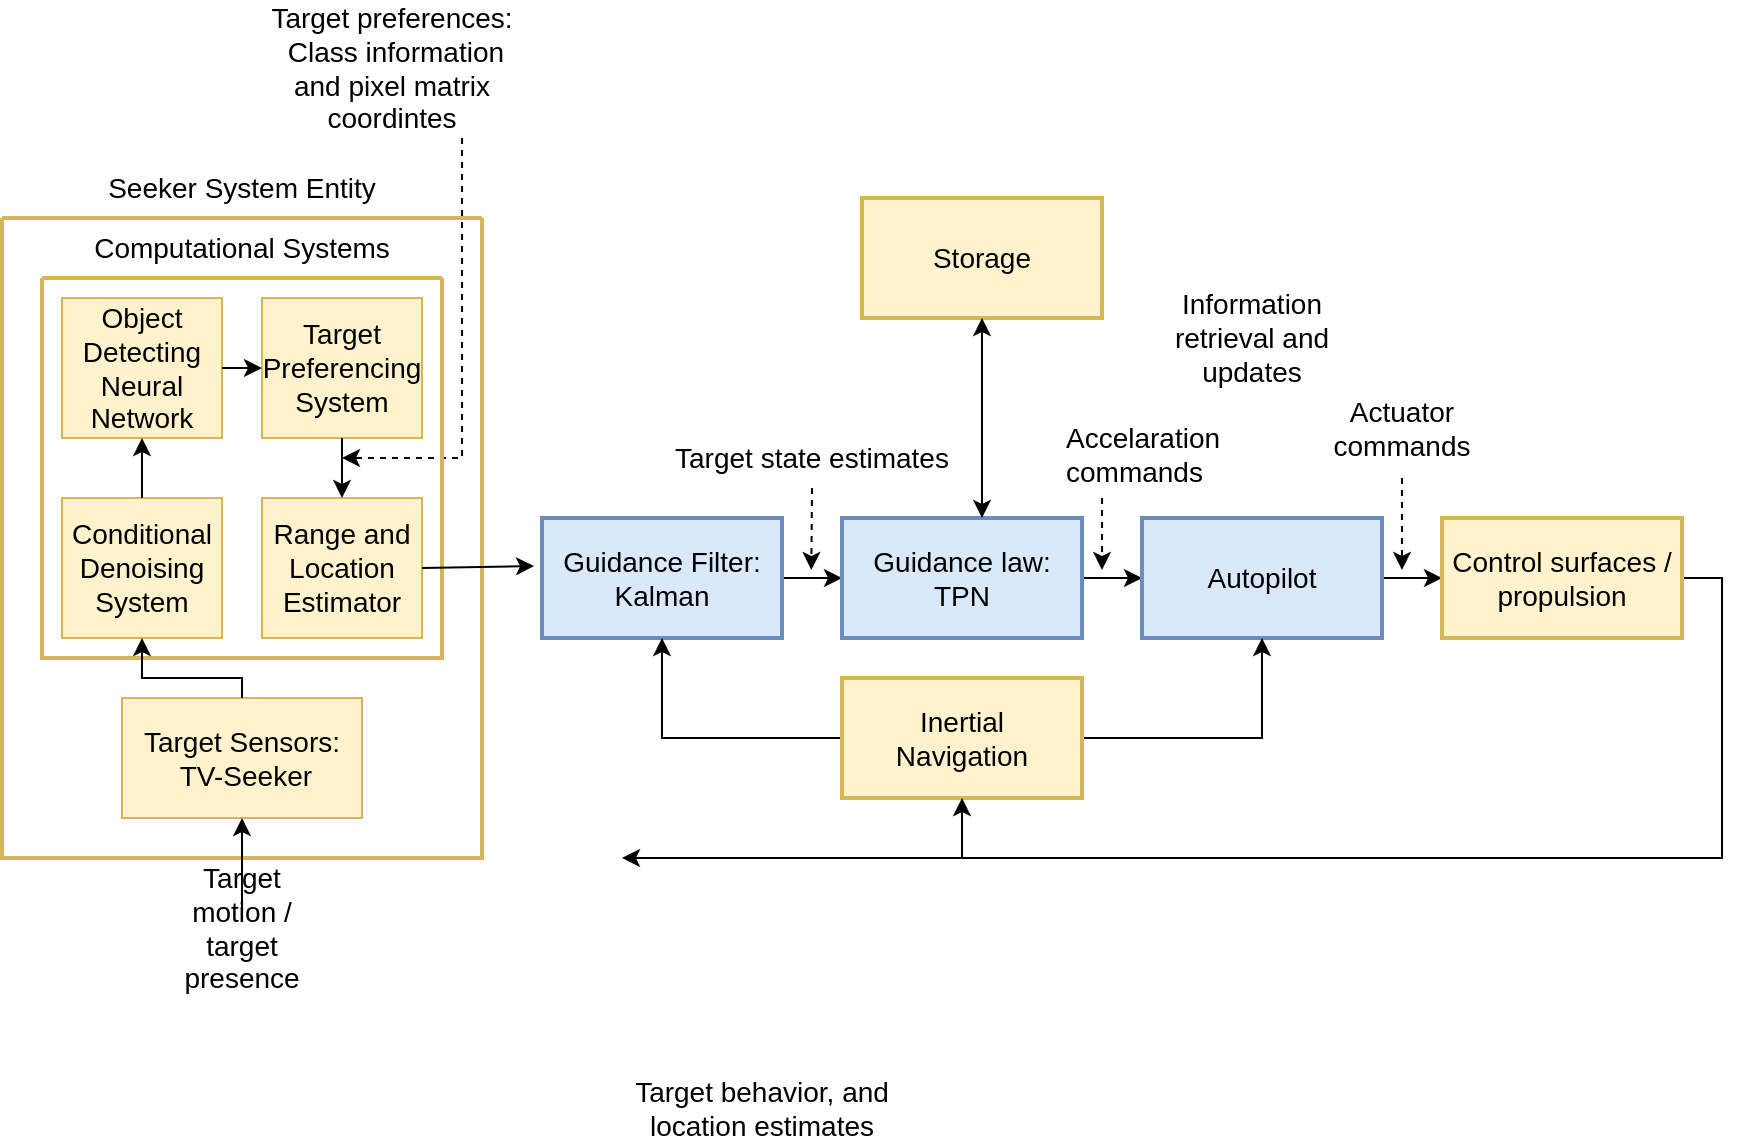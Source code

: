 <mxfile version="24.7.14">
  <diagram name="Page-1" id="WpA0GOzad-FoQttKE3py">
    <mxGraphModel dx="2218" dy="1890" grid="1" gridSize="10" guides="1" tooltips="1" connect="1" arrows="1" fold="1" page="1" pageScale="1" pageWidth="850" pageHeight="1100" math="0" shadow="0">
      <root>
        <mxCell id="0" />
        <mxCell id="1" parent="0" />
        <mxCell id="54Sqg8tzMFon0Dzdc4sl-9" value="&lt;div style=&quot;font-size: 13px;&quot;&gt;&lt;font style=&quot;font-size: 14px;&quot;&gt;Target preferences:&lt;/font&gt;&lt;/div&gt;&lt;div&gt;&lt;font style=&quot;font-size: 14px;&quot;&gt;&amp;nbsp;Class information and pixel matrix coordintes&lt;br&gt;&lt;/font&gt;&lt;/div&gt;" style="text;html=1;align=center;verticalAlign=middle;whiteSpace=wrap;rounded=0;" parent="1" vertex="1">
          <mxGeometry x="110" y="-40" width="130" height="30" as="geometry" />
        </mxCell>
        <mxCell id="54Sqg8tzMFon0Dzdc4sl-10" value="&lt;font style=&quot;font-size: 14px;&quot;&gt;Target state estimates&lt;br&gt;&lt;/font&gt;" style="text;html=1;align=center;verticalAlign=middle;whiteSpace=wrap;rounded=0;" parent="1" vertex="1">
          <mxGeometry x="310" y="155" width="150" height="30" as="geometry" />
        </mxCell>
        <mxCell id="54Sqg8tzMFon0Dzdc4sl-14" value="&lt;font style=&quot;font-size: 14px;&quot;&gt;Actuator commands&lt;br&gt;&lt;/font&gt;" style="text;html=1;align=center;verticalAlign=middle;whiteSpace=wrap;rounded=0;" parent="1" vertex="1">
          <mxGeometry x="650" y="140" width="60" height="30" as="geometry" />
        </mxCell>
        <mxCell id="54Sqg8tzMFon0Dzdc4sl-29" value="" style="edgeStyle=orthogonalEdgeStyle;rounded=0;orthogonalLoop=1;jettySize=auto;html=1;" parent="1" source="54Sqg8tzMFon0Dzdc4sl-22" target="54Sqg8tzMFon0Dzdc4sl-23" edge="1">
          <mxGeometry relative="1" as="geometry" />
        </mxCell>
        <mxCell id="54Sqg8tzMFon0Dzdc4sl-22" value="&lt;div style=&quot;font-size: 14px;&quot;&gt;&lt;font style=&quot;font-size: 14px;&quot;&gt;Guidance Filter: &lt;font style=&quot;font-size: 14px;&quot;&gt;Kalman&lt;/font&gt;&lt;br&gt;&lt;/font&gt;&lt;/div&gt;" style="rounded=0;whiteSpace=wrap;html=1;fillColor=#dae8fc;strokeColor=#6c8ebf;strokeWidth=2;" parent="1" vertex="1">
          <mxGeometry x="250" y="200" width="120" height="60" as="geometry" />
        </mxCell>
        <mxCell id="54Sqg8tzMFon0Dzdc4sl-30" value="" style="edgeStyle=orthogonalEdgeStyle;rounded=0;orthogonalLoop=1;jettySize=auto;html=1;" parent="1" source="54Sqg8tzMFon0Dzdc4sl-23" target="54Sqg8tzMFon0Dzdc4sl-24" edge="1">
          <mxGeometry relative="1" as="geometry" />
        </mxCell>
        <mxCell id="54Sqg8tzMFon0Dzdc4sl-23" value="&lt;div&gt;&lt;font style=&quot;font-size: 14px;&quot;&gt;Guidance law:&lt;/font&gt;&lt;/div&gt;&lt;div&gt;&lt;font style=&quot;font-size: 14px;&quot;&gt;TPN&lt;/font&gt;&lt;/div&gt;" style="rounded=0;whiteSpace=wrap;html=1;fillColor=#dae8fc;strokeColor=#6c8ebf;strokeWidth=2;" parent="1" vertex="1">
          <mxGeometry x="400" y="200" width="120" height="60" as="geometry" />
        </mxCell>
        <mxCell id="54Sqg8tzMFon0Dzdc4sl-31" value="" style="edgeStyle=orthogonalEdgeStyle;rounded=0;orthogonalLoop=1;jettySize=auto;html=1;" parent="1" source="54Sqg8tzMFon0Dzdc4sl-24" target="54Sqg8tzMFon0Dzdc4sl-27" edge="1">
          <mxGeometry relative="1" as="geometry" />
        </mxCell>
        <mxCell id="54Sqg8tzMFon0Dzdc4sl-24" value="&lt;font style=&quot;font-size: 14px;&quot;&gt;Autopilot&lt;/font&gt;" style="rounded=0;whiteSpace=wrap;html=1;fillColor=#dae8fc;strokeColor=#6c8ebf;strokeWidth=2;" parent="1" vertex="1">
          <mxGeometry x="550" y="200" width="120" height="60" as="geometry" />
        </mxCell>
        <mxCell id="54Sqg8tzMFon0Dzdc4sl-32" style="edgeStyle=orthogonalEdgeStyle;rounded=0;orthogonalLoop=1;jettySize=auto;html=1;entryX=0.5;entryY=1;entryDx=0;entryDy=0;" parent="1" source="54Sqg8tzMFon0Dzdc4sl-26" target="54Sqg8tzMFon0Dzdc4sl-24" edge="1">
          <mxGeometry relative="1" as="geometry" />
        </mxCell>
        <mxCell id="54Sqg8tzMFon0Dzdc4sl-33" style="edgeStyle=orthogonalEdgeStyle;rounded=0;orthogonalLoop=1;jettySize=auto;html=1;entryX=0.5;entryY=1;entryDx=0;entryDy=0;" parent="1" source="54Sqg8tzMFon0Dzdc4sl-26" target="54Sqg8tzMFon0Dzdc4sl-22" edge="1">
          <mxGeometry relative="1" as="geometry" />
        </mxCell>
        <mxCell id="54Sqg8tzMFon0Dzdc4sl-26" value="&lt;div&gt;&lt;font style=&quot;font-size: 14px;&quot;&gt;Inertial&lt;/font&gt;&lt;/div&gt;&lt;div&gt;&lt;font style=&quot;font-size: 14px;&quot;&gt;Navigation&lt;/font&gt;&lt;/div&gt;" style="rounded=0;whiteSpace=wrap;html=1;fillColor=#fff2cc;strokeColor=#d6b656;strokeWidth=2;" parent="1" vertex="1">
          <mxGeometry x="400" y="280" width="120" height="60" as="geometry" />
        </mxCell>
        <mxCell id="54Sqg8tzMFon0Dzdc4sl-34" style="edgeStyle=orthogonalEdgeStyle;rounded=0;orthogonalLoop=1;jettySize=auto;html=1;" parent="1" source="54Sqg8tzMFon0Dzdc4sl-27" edge="1">
          <mxGeometry relative="1" as="geometry">
            <mxPoint x="290" y="370" as="targetPoint" />
            <Array as="points">
              <mxPoint x="840" y="230" />
              <mxPoint x="840" y="370" />
            </Array>
          </mxGeometry>
        </mxCell>
        <mxCell id="54Sqg8tzMFon0Dzdc4sl-27" value="&lt;font style=&quot;font-size: 14px;&quot;&gt;Control surfaces / propulsion&lt;br&gt;&lt;/font&gt;" style="rounded=0;whiteSpace=wrap;html=1;fillColor=#fff2cc;strokeColor=#d6b656;strokeWidth=2;" parent="1" vertex="1">
          <mxGeometry x="700" y="200" width="120" height="60" as="geometry" />
        </mxCell>
        <mxCell id="54Sqg8tzMFon0Dzdc4sl-35" value="" style="endArrow=classic;html=1;rounded=0;entryX=0.5;entryY=1;entryDx=0;entryDy=0;" parent="1" target="54Sqg8tzMFon0Dzdc4sl-26" edge="1">
          <mxGeometry width="50" height="50" relative="1" as="geometry">
            <mxPoint x="460" y="370" as="sourcePoint" />
            <mxPoint x="530" y="440" as="targetPoint" />
          </mxGeometry>
        </mxCell>
        <mxCell id="54Sqg8tzMFon0Dzdc4sl-40" value="" style="html=1;labelBackgroundColor=#ffffff;startArrow=none;startFill=0;startSize=6;endArrow=classic;endFill=1;endSize=6;jettySize=auto;orthogonalLoop=1;strokeWidth=1;dashed=1;fontSize=14;rounded=0;exitX=0.5;exitY=1;exitDx=0;exitDy=0;" parent="1" source="54Sqg8tzMFon0Dzdc4sl-10" edge="1">
          <mxGeometry width="60" height="60" relative="1" as="geometry">
            <mxPoint x="385" y="140" as="sourcePoint" />
            <mxPoint x="384.66" y="226" as="targetPoint" />
          </mxGeometry>
        </mxCell>
        <mxCell id="54Sqg8tzMFon0Dzdc4sl-41" value="" style="html=1;labelBackgroundColor=#ffffff;startArrow=none;startFill=0;startSize=6;endArrow=classic;endFill=1;endSize=6;jettySize=auto;orthogonalLoop=1;strokeWidth=1;dashed=1;fontSize=14;rounded=0;" parent="1" edge="1">
          <mxGeometry width="60" height="60" relative="1" as="geometry">
            <mxPoint x="530" y="190" as="sourcePoint" />
            <mxPoint x="530" y="226" as="targetPoint" />
          </mxGeometry>
        </mxCell>
        <mxCell id="54Sqg8tzMFon0Dzdc4sl-43" value="" style="html=1;labelBackgroundColor=#ffffff;startArrow=none;startFill=0;startSize=6;endArrow=classic;endFill=1;endSize=6;jettySize=auto;orthogonalLoop=1;strokeWidth=1;dashed=1;fontSize=14;rounded=0;" parent="1" edge="1">
          <mxGeometry width="60" height="60" relative="1" as="geometry">
            <mxPoint x="680" y="180" as="sourcePoint" />
            <mxPoint x="680" y="226" as="targetPoint" />
          </mxGeometry>
        </mxCell>
        <mxCell id="54Sqg8tzMFon0Dzdc4sl-44" value="&lt;div&gt;&lt;font style=&quot;font-size: 14px;&quot;&gt;Accelaration&lt;/font&gt;&lt;/div&gt;&lt;div&gt;&lt;font style=&quot;font-size: 14px;&quot;&gt;commands&lt;/font&gt;&lt;/div&gt;" style="text;whiteSpace=wrap;html=1;" parent="1" vertex="1">
          <mxGeometry x="510" y="145" width="160" height="40" as="geometry" />
        </mxCell>
        <mxCell id="54Sqg8tzMFon0Dzdc4sl-56" value="" style="html=1;labelBackgroundColor=#ffffff;startArrow=none;startFill=0;startSize=6;endArrow=classic;endFill=1;endSize=6;jettySize=auto;orthogonalLoop=1;strokeWidth=1;dashed=1;fontSize=14;rounded=0;" parent="1" edge="1">
          <mxGeometry width="60" height="60" relative="1" as="geometry">
            <mxPoint x="210" y="10" as="sourcePoint" />
            <mxPoint x="150" y="170" as="targetPoint" />
            <Array as="points">
              <mxPoint x="210" y="170" />
            </Array>
          </mxGeometry>
        </mxCell>
        <mxCell id="PKmfZwK_7ZfOv0ya9gpD-3" value="&lt;font style=&quot;font-size: 14px;&quot;&gt;Storage&lt;br&gt;&lt;/font&gt;" style="rounded=0;whiteSpace=wrap;html=1;fillColor=#fff2cc;strokeColor=#d6b656;strokeWidth=2;" parent="1" vertex="1">
          <mxGeometry x="410" y="40" width="120" height="60" as="geometry" />
        </mxCell>
        <mxCell id="PKmfZwK_7ZfOv0ya9gpD-4" value="" style="endArrow=classic;startArrow=classic;html=1;rounded=0;" parent="1" edge="1">
          <mxGeometry width="50" height="50" relative="1" as="geometry">
            <mxPoint x="470" y="200" as="sourcePoint" />
            <mxPoint x="470" y="100" as="targetPoint" />
          </mxGeometry>
        </mxCell>
        <mxCell id="PKmfZwK_7ZfOv0ya9gpD-7" value="&lt;font style=&quot;font-size: 14px;&quot;&gt;Information retrieval and updates&lt;/font&gt;" style="text;html=1;align=center;verticalAlign=middle;whiteSpace=wrap;rounded=0;" parent="1" vertex="1">
          <mxGeometry x="550" y="90" width="110" height="40" as="geometry" />
        </mxCell>
        <mxCell id="ExMykXHlMgDT4OGUS_yV-2" value="&lt;font style=&quot;font-size: 14px;&quot;&gt;Seeker System Entity&lt;/font&gt;" style="text;html=1;align=center;verticalAlign=middle;whiteSpace=wrap;rounded=0;" parent="1" vertex="1">
          <mxGeometry x="20" y="20" width="160" height="30" as="geometry" />
        </mxCell>
        <mxCell id="ExMykXHlMgDT4OGUS_yV-17" value="" style="swimlane;startSize=0;strokeColor=#D6B656;fillColor=#FFF2CC;strokeWidth=2;" parent="1" vertex="1">
          <mxGeometry x="-20" y="50" width="240" height="320" as="geometry" />
        </mxCell>
        <mxCell id="54Sqg8tzMFon0Dzdc4sl-21" value="&lt;div&gt;&lt;font style=&quot;font-size: 14px;&quot;&gt;Target Sensors:&lt;/font&gt;&lt;/div&gt;&lt;div&gt;&lt;font style=&quot;font-size: 14px;&quot;&gt;&amp;nbsp;TV-Seeker&lt;br&gt;&lt;/font&gt;&lt;/div&gt;" style="rounded=0;whiteSpace=wrap;html=1;fillColor=#fff2cc;strokeColor=#d6b656;" parent="ExMykXHlMgDT4OGUS_yV-17" vertex="1">
          <mxGeometry x="60" y="240" width="120" height="60" as="geometry" />
        </mxCell>
        <mxCell id="PKmfZwK_7ZfOv0ya9gpD-1" value="" style="swimlane;startSize=0;strokeColor=#D6B656;fillColor=#FFF2CC;strokeWidth=2;" parent="ExMykXHlMgDT4OGUS_yV-17" vertex="1">
          <mxGeometry x="20" y="30" width="200" height="190" as="geometry" />
        </mxCell>
        <mxCell id="7CnAxa_aO4q5RgfNxw4t-10" value="&lt;font style=&quot;font-size: 14px;&quot;&gt;Conditional Denoising System&lt;/font&gt;" style="rounded=0;whiteSpace=wrap;html=1;fillColor=#fff2cc;strokeColor=#d6b656;" parent="PKmfZwK_7ZfOv0ya9gpD-1" vertex="1">
          <mxGeometry x="10" y="110" width="80" height="70" as="geometry" />
        </mxCell>
        <mxCell id="7CnAxa_aO4q5RgfNxw4t-11" value="&lt;font style=&quot;font-size: 14px;&quot;&gt;Target Preferencing System&lt;/font&gt;" style="rounded=0;whiteSpace=wrap;html=1;fillColor=#fff2cc;strokeColor=#d6b656;" parent="PKmfZwK_7ZfOv0ya9gpD-1" vertex="1">
          <mxGeometry x="110" y="10" width="80" height="70" as="geometry" />
        </mxCell>
        <mxCell id="7CnAxa_aO4q5RgfNxw4t-12" value="&lt;div style=&quot;font-size: 14px;&quot;&gt;&lt;font style=&quot;font-size: 14px;&quot;&gt;Range and Location&lt;/font&gt;&lt;/div&gt;&lt;div style=&quot;font-size: 14px;&quot;&gt;&lt;font style=&quot;font-size: 14px;&quot;&gt;&lt;font style=&quot;font-size: 14px;&quot;&gt;Estimator&lt;/font&gt;&lt;br&gt;&lt;/font&gt;&lt;/div&gt;" style="rounded=0;whiteSpace=wrap;html=1;fillColor=#fff2cc;strokeColor=#d6b656;" parent="PKmfZwK_7ZfOv0ya9gpD-1" vertex="1">
          <mxGeometry x="110" y="110" width="80" height="70" as="geometry" />
        </mxCell>
        <mxCell id="7CnAxa_aO4q5RgfNxw4t-9" value="&lt;font style=&quot;font-size: 14px;&quot;&gt;Object Detecting Neural Network&lt;/font&gt;" style="rounded=0;whiteSpace=wrap;html=1;fillColor=#fff2cc;strokeColor=#d6b656;" parent="PKmfZwK_7ZfOv0ya9gpD-1" vertex="1">
          <mxGeometry x="10" y="10" width="80" height="70" as="geometry" />
        </mxCell>
        <mxCell id="7CnAxa_aO4q5RgfNxw4t-15" value="" style="endArrow=classic;html=1;rounded=0;entryX=0.5;entryY=1;entryDx=0;entryDy=0;exitX=0.5;exitY=0;exitDx=0;exitDy=0;" parent="PKmfZwK_7ZfOv0ya9gpD-1" source="7CnAxa_aO4q5RgfNxw4t-10" target="7CnAxa_aO4q5RgfNxw4t-9" edge="1">
          <mxGeometry width="50" height="50" relative="1" as="geometry">
            <mxPoint x="-90" y="200" as="sourcePoint" />
            <mxPoint x="-40" y="150" as="targetPoint" />
          </mxGeometry>
        </mxCell>
        <mxCell id="7CnAxa_aO4q5RgfNxw4t-16" value="" style="endArrow=classic;html=1;rounded=0;entryX=0;entryY=0.5;entryDx=0;entryDy=0;exitX=1;exitY=0.5;exitDx=0;exitDy=0;" parent="PKmfZwK_7ZfOv0ya9gpD-1" source="7CnAxa_aO4q5RgfNxw4t-9" target="7CnAxa_aO4q5RgfNxw4t-11" edge="1">
          <mxGeometry width="50" height="50" relative="1" as="geometry">
            <mxPoint x="-130" y="115" as="sourcePoint" />
            <mxPoint x="-80" y="65" as="targetPoint" />
          </mxGeometry>
        </mxCell>
        <mxCell id="7CnAxa_aO4q5RgfNxw4t-17" value="" style="endArrow=classic;html=1;rounded=0;exitX=0.5;exitY=1;exitDx=0;exitDy=0;entryX=0.5;entryY=0;entryDx=0;entryDy=0;" parent="PKmfZwK_7ZfOv0ya9gpD-1" source="7CnAxa_aO4q5RgfNxw4t-11" target="7CnAxa_aO4q5RgfNxw4t-12" edge="1">
          <mxGeometry width="50" height="50" relative="1" as="geometry">
            <mxPoint x="310" y="230" as="sourcePoint" />
            <mxPoint x="360" y="180" as="targetPoint" />
          </mxGeometry>
        </mxCell>
        <mxCell id="ExMykXHlMgDT4OGUS_yV-5" value="&lt;font style=&quot;font-size: 14px;&quot;&gt;Computational Systems&lt;/font&gt;" style="text;html=1;align=center;verticalAlign=middle;whiteSpace=wrap;rounded=0;" parent="ExMykXHlMgDT4OGUS_yV-17" vertex="1">
          <mxGeometry x="40" width="160" height="30" as="geometry" />
        </mxCell>
        <mxCell id="7CnAxa_aO4q5RgfNxw4t-14" value="" style="endArrow=classic;html=1;rounded=0;entryX=0.5;entryY=1;entryDx=0;entryDy=0;exitX=0.5;exitY=0;exitDx=0;exitDy=0;" parent="ExMykXHlMgDT4OGUS_yV-17" source="54Sqg8tzMFon0Dzdc4sl-21" target="7CnAxa_aO4q5RgfNxw4t-10" edge="1">
          <mxGeometry width="50" height="50" relative="1" as="geometry">
            <mxPoint x="-10" y="280" as="sourcePoint" />
            <mxPoint x="40" y="230" as="targetPoint" />
            <Array as="points">
              <mxPoint x="120" y="230" />
              <mxPoint x="70" y="230" />
            </Array>
          </mxGeometry>
        </mxCell>
        <mxCell id="ExMykXHlMgDT4OGUS_yV-19" value="&lt;font style=&quot;font-size: 14px;&quot;&gt;Target motion / target presence&lt;br&gt;&lt;/font&gt;" style="text;html=1;align=center;verticalAlign=middle;whiteSpace=wrap;rounded=0;" parent="1" vertex="1">
          <mxGeometry x="70" y="400" width="60" height="10" as="geometry" />
        </mxCell>
        <mxCell id="ExMykXHlMgDT4OGUS_yV-20" value="" style="endArrow=classic;html=1;rounded=0;entryX=0.5;entryY=1;entryDx=0;entryDy=0;" parent="1" target="54Sqg8tzMFon0Dzdc4sl-21" edge="1" source="ExMykXHlMgDT4OGUS_yV-19">
          <mxGeometry width="50" height="50" relative="1" as="geometry">
            <mxPoint x="100" y="360" as="sourcePoint" />
            <mxPoint x="-90" y="325" as="targetPoint" />
          </mxGeometry>
        </mxCell>
        <mxCell id="7CnAxa_aO4q5RgfNxw4t-18" value="" style="endArrow=classic;html=1;rounded=0;exitX=1;exitY=0.5;exitDx=0;exitDy=0;entryX=-0.033;entryY=0.4;entryDx=0;entryDy=0;entryPerimeter=0;" parent="1" source="7CnAxa_aO4q5RgfNxw4t-12" edge="1" target="54Sqg8tzMFon0Dzdc4sl-22">
          <mxGeometry width="50" height="50" relative="1" as="geometry">
            <mxPoint x="200" y="260" as="sourcePoint" />
            <mxPoint x="240" y="224" as="targetPoint" />
          </mxGeometry>
        </mxCell>
        <mxCell id="7CnAxa_aO4q5RgfNxw4t-19" value="&lt;font style=&quot;font-size: 14px;&quot;&gt;Target behavior, and location estimates&lt;br&gt;&lt;/font&gt;" style="text;html=1;align=center;verticalAlign=middle;whiteSpace=wrap;rounded=0;" parent="1" vertex="1">
          <mxGeometry x="295" y="480" width="130" height="30" as="geometry" />
        </mxCell>
        <mxCell id="7CnAxa_aO4q5RgfNxw4t-23" style="edgeStyle=orthogonalEdgeStyle;rounded=0;orthogonalLoop=1;jettySize=auto;html=1;exitX=0.5;exitY=1;exitDx=0;exitDy=0;" parent="1" source="ExMykXHlMgDT4OGUS_yV-19" target="ExMykXHlMgDT4OGUS_yV-19" edge="1">
          <mxGeometry relative="1" as="geometry" />
        </mxCell>
        <mxCell id="ZzlZUPSb_2AQOhLsjF2_-3" style="edgeStyle=orthogonalEdgeStyle;rounded=0;orthogonalLoop=1;jettySize=auto;html=1;exitX=0.5;exitY=1;exitDx=0;exitDy=0;" edge="1" parent="1" source="ExMykXHlMgDT4OGUS_yV-19" target="ExMykXHlMgDT4OGUS_yV-19">
          <mxGeometry relative="1" as="geometry" />
        </mxCell>
      </root>
    </mxGraphModel>
  </diagram>
</mxfile>
